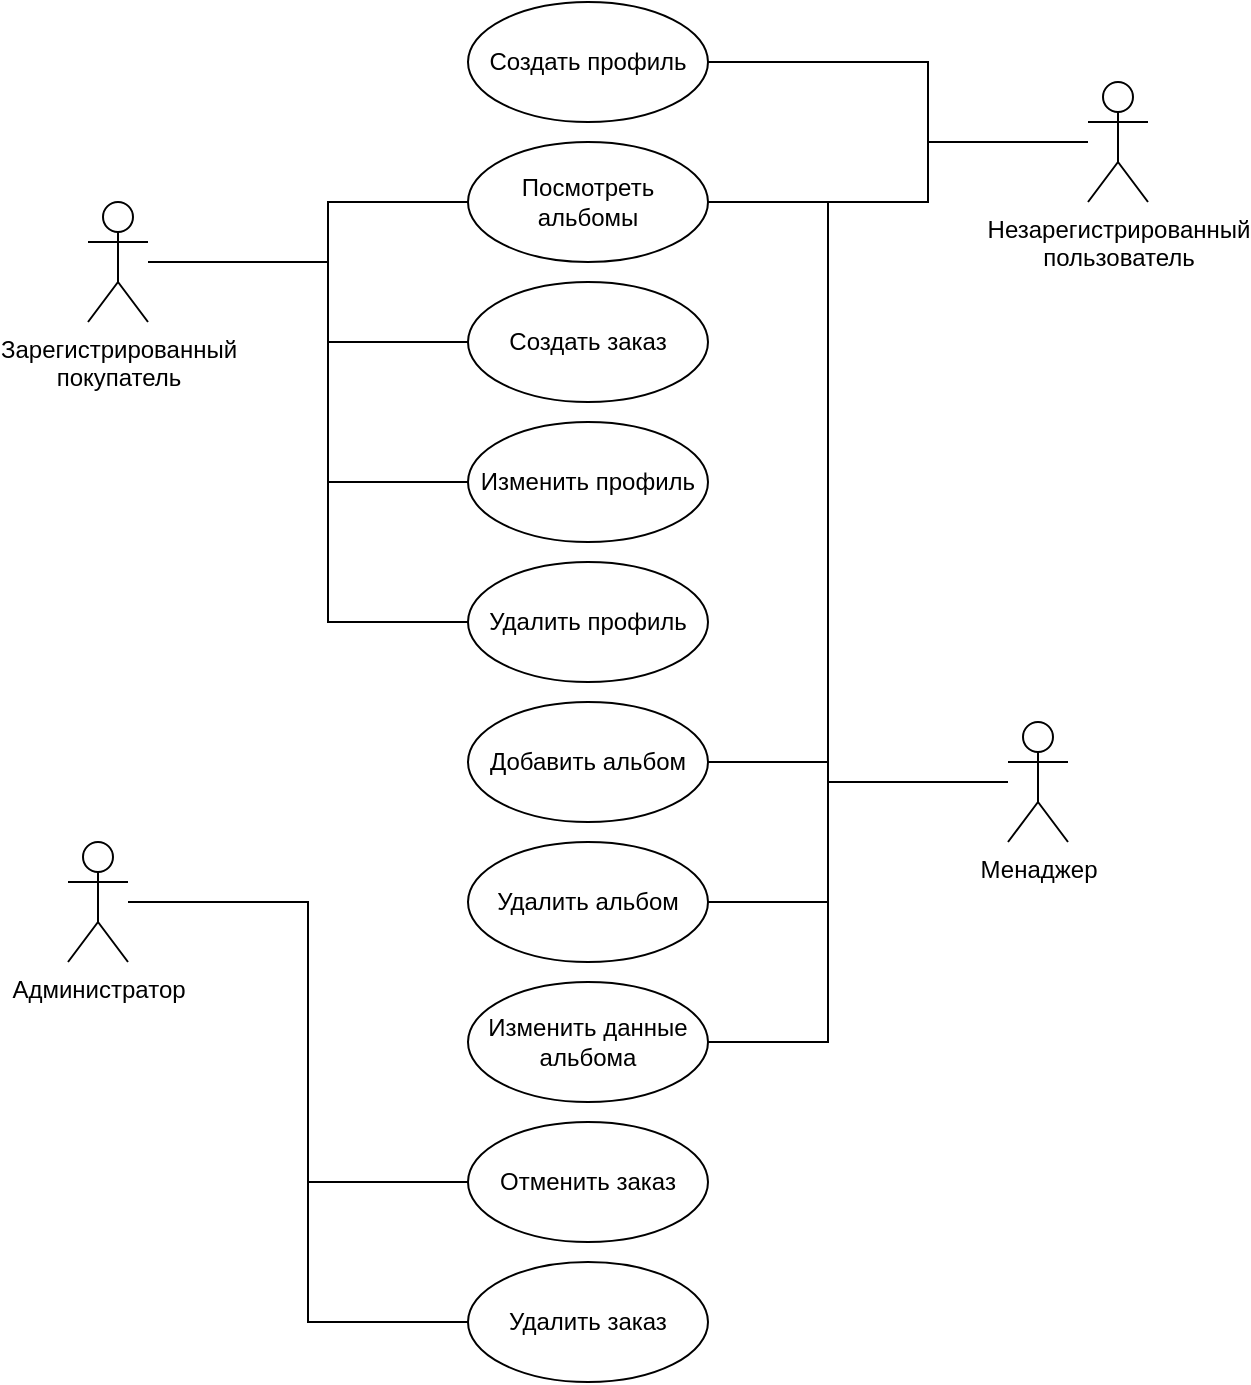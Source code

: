 <mxfile version="21.3.6" type="device">
  <diagram id="vNeGHsswX_2ydRDsQ9lT" name="Page-1">
    <mxGraphModel dx="893" dy="960" grid="1" gridSize="10" guides="1" tooltips="1" connect="1" arrows="1" fold="1" page="1" pageScale="1" pageWidth="827" pageHeight="1169" math="0" shadow="0">
      <root>
        <mxCell id="0" />
        <mxCell id="1" parent="0" />
        <mxCell id="ecuvbYBNx_Uaht5hqUlU-1" value="Зарегистрированный &lt;br&gt;покупатель" style="shape=umlActor;verticalLabelPosition=bottom;verticalAlign=top;html=1;outlineConnect=0;" parent="1" vertex="1">
          <mxGeometry x="190" y="150" width="30" height="60" as="geometry" />
        </mxCell>
        <mxCell id="HABaojzwpuREiPIzgGf9-35" style="edgeStyle=orthogonalEdgeStyle;rounded=0;orthogonalLoop=1;jettySize=auto;html=1;entryX=0;entryY=0.5;entryDx=0;entryDy=0;endArrow=none;endFill=0;" edge="1" parent="1" source="ecuvbYBNx_Uaht5hqUlU-2" target="HABaojzwpuREiPIzgGf9-30">
          <mxGeometry relative="1" as="geometry">
            <Array as="points">
              <mxPoint x="300" y="500" />
              <mxPoint x="300" y="710" />
            </Array>
          </mxGeometry>
        </mxCell>
        <mxCell id="ecuvbYBNx_Uaht5hqUlU-2" value="Администратор&lt;span id=&quot;docs-internal-guid-5f59d4e0-7fff-7d63-4823-62fbd755ea4f&quot;&gt;&lt;/span&gt;" style="shape=umlActor;verticalLabelPosition=bottom;verticalAlign=top;html=1;outlineConnect=0;" parent="1" vertex="1">
          <mxGeometry x="180" y="470" width="30" height="60" as="geometry" />
        </mxCell>
        <mxCell id="HABaojzwpuREiPIzgGf9-39" style="edgeStyle=orthogonalEdgeStyle;rounded=0;orthogonalLoop=1;jettySize=auto;html=1;entryX=1;entryY=0.5;entryDx=0;entryDy=0;endArrow=none;endFill=0;" edge="1" parent="1" source="KpZ7D37ulTLALfWw1-h7-3" target="HABaojzwpuREiPIzgGf9-27">
          <mxGeometry relative="1" as="geometry">
            <Array as="points">
              <mxPoint x="560" y="440" />
              <mxPoint x="560" y="430" />
            </Array>
          </mxGeometry>
        </mxCell>
        <mxCell id="KpZ7D37ulTLALfWw1-h7-3" value="Менаджер&lt;span id=&quot;docs-internal-guid-5f59d4e0-7fff-7d63-4823-62fbd755ea4f&quot;&gt;&lt;/span&gt;" style="shape=umlActor;verticalLabelPosition=bottom;verticalAlign=top;html=1;outlineConnect=0;" parent="1" vertex="1">
          <mxGeometry x="650" y="410" width="30" height="60" as="geometry" />
        </mxCell>
        <mxCell id="HABaojzwpuREiPIzgGf9-40" style="edgeStyle=orthogonalEdgeStyle;rounded=0;orthogonalLoop=1;jettySize=auto;html=1;exitX=1;exitY=0.5;exitDx=0;exitDy=0;endArrow=none;endFill=0;" edge="1" parent="1" source="KpZ7D37ulTLALfWw1-h7-8">
          <mxGeometry relative="1" as="geometry">
            <mxPoint x="650" y="440" as="targetPoint" />
            <Array as="points">
              <mxPoint x="560" y="500" />
              <mxPoint x="560" y="440" />
            </Array>
          </mxGeometry>
        </mxCell>
        <mxCell id="KpZ7D37ulTLALfWw1-h7-8" value="Удалить альбом" style="ellipse;whiteSpace=wrap;html=1;" parent="1" vertex="1">
          <mxGeometry x="380" y="470" width="120" height="60" as="geometry" />
        </mxCell>
        <mxCell id="HABaojzwpuREiPIzgGf9-8" style="edgeStyle=orthogonalEdgeStyle;rounded=0;orthogonalLoop=1;jettySize=auto;html=1;entryX=1;entryY=0.5;entryDx=0;entryDy=0;endArrow=none;endFill=0;" edge="1" parent="1" source="HABaojzwpuREiPIzgGf9-1" target="HABaojzwpuREiPIzgGf9-3">
          <mxGeometry relative="1" as="geometry">
            <Array as="points">
              <mxPoint x="610" y="120" />
              <mxPoint x="610" y="150" />
            </Array>
          </mxGeometry>
        </mxCell>
        <mxCell id="HABaojzwpuREiPIzgGf9-1" value="Незарегистрированный &lt;br&gt;пользователь&lt;span id=&quot;docs-internal-guid-5f59d4e0-7fff-7d63-4823-62fbd755ea4f&quot;&gt;&lt;/span&gt;" style="shape=umlActor;verticalLabelPosition=bottom;verticalAlign=top;html=1;outlineConnect=0;" vertex="1" parent="1">
          <mxGeometry x="690" y="90" width="30" height="60" as="geometry" />
        </mxCell>
        <mxCell id="HABaojzwpuREiPIzgGf9-22" style="edgeStyle=orthogonalEdgeStyle;rounded=0;orthogonalLoop=1;jettySize=auto;html=1;exitX=0;exitY=0.5;exitDx=0;exitDy=0;endArrow=none;endFill=0;" edge="1" parent="1" source="HABaojzwpuREiPIzgGf9-3" target="ecuvbYBNx_Uaht5hqUlU-1">
          <mxGeometry relative="1" as="geometry">
            <Array as="points">
              <mxPoint x="310" y="150" />
              <mxPoint x="310" y="180" />
            </Array>
          </mxGeometry>
        </mxCell>
        <mxCell id="HABaojzwpuREiPIzgGf9-42" style="edgeStyle=orthogonalEdgeStyle;rounded=0;orthogonalLoop=1;jettySize=auto;html=1;exitX=1;exitY=0.5;exitDx=0;exitDy=0;endArrow=none;endFill=0;" edge="1" parent="1" source="HABaojzwpuREiPIzgGf9-3">
          <mxGeometry relative="1" as="geometry">
            <mxPoint x="650" y="440" as="targetPoint" />
            <Array as="points">
              <mxPoint x="560" y="150" />
              <mxPoint x="560" y="440" />
            </Array>
          </mxGeometry>
        </mxCell>
        <mxCell id="HABaojzwpuREiPIzgGf9-3" value="Посмотреть альбомы" style="ellipse;whiteSpace=wrap;html=1;" vertex="1" parent="1">
          <mxGeometry x="380" y="120" width="120" height="60" as="geometry" />
        </mxCell>
        <mxCell id="HABaojzwpuREiPIzgGf9-24" style="edgeStyle=orthogonalEdgeStyle;rounded=0;orthogonalLoop=1;jettySize=auto;html=1;exitX=0;exitY=0.5;exitDx=0;exitDy=0;endArrow=none;endFill=0;" edge="1" parent="1" source="HABaojzwpuREiPIzgGf9-7">
          <mxGeometry relative="1" as="geometry">
            <mxPoint x="230" y="180" as="targetPoint" />
            <Array as="points">
              <mxPoint x="310" y="220" />
              <mxPoint x="310" y="180" />
            </Array>
          </mxGeometry>
        </mxCell>
        <mxCell id="HABaojzwpuREiPIzgGf9-7" value="Создать заказ" style="ellipse;whiteSpace=wrap;html=1;" vertex="1" parent="1">
          <mxGeometry x="380" y="190" width="120" height="60" as="geometry" />
        </mxCell>
        <mxCell id="HABaojzwpuREiPIzgGf9-41" style="edgeStyle=orthogonalEdgeStyle;rounded=0;orthogonalLoop=1;jettySize=auto;html=1;exitX=1;exitY=0.5;exitDx=0;exitDy=0;endArrow=none;endFill=0;" edge="1" parent="1" source="HABaojzwpuREiPIzgGf9-13">
          <mxGeometry relative="1" as="geometry">
            <mxPoint x="650" y="440" as="targetPoint" />
            <Array as="points">
              <mxPoint x="560" y="570" />
              <mxPoint x="560" y="440" />
            </Array>
          </mxGeometry>
        </mxCell>
        <mxCell id="HABaojzwpuREiPIzgGf9-13" value="Изменить данные альбома" style="ellipse;whiteSpace=wrap;html=1;" vertex="1" parent="1">
          <mxGeometry x="380" y="540" width="120" height="60" as="geometry" />
        </mxCell>
        <mxCell id="HABaojzwpuREiPIzgGf9-23" style="edgeStyle=orthogonalEdgeStyle;rounded=0;orthogonalLoop=1;jettySize=auto;html=1;exitX=1;exitY=0.5;exitDx=0;exitDy=0;endArrow=none;endFill=0;" edge="1" parent="1" source="HABaojzwpuREiPIzgGf9-15">
          <mxGeometry relative="1" as="geometry">
            <mxPoint x="690" y="120" as="targetPoint" />
            <Array as="points">
              <mxPoint x="610" y="80" />
              <mxPoint x="610" y="120" />
              <mxPoint x="640" y="120" />
            </Array>
          </mxGeometry>
        </mxCell>
        <mxCell id="HABaojzwpuREiPIzgGf9-15" value="Создать профиль" style="ellipse;whiteSpace=wrap;html=1;" vertex="1" parent="1">
          <mxGeometry x="380" y="50" width="120" height="60" as="geometry" />
        </mxCell>
        <mxCell id="HABaojzwpuREiPIzgGf9-25" style="edgeStyle=orthogonalEdgeStyle;rounded=0;orthogonalLoop=1;jettySize=auto;html=1;exitX=0;exitY=0.5;exitDx=0;exitDy=0;endArrow=none;endFill=0;" edge="1" parent="1" source="HABaojzwpuREiPIzgGf9-17">
          <mxGeometry relative="1" as="geometry">
            <mxPoint x="220" y="180" as="targetPoint" />
            <Array as="points">
              <mxPoint x="310" y="290" />
              <mxPoint x="310" y="180" />
            </Array>
          </mxGeometry>
        </mxCell>
        <mxCell id="HABaojzwpuREiPIzgGf9-17" value="Изменить профиль" style="ellipse;whiteSpace=wrap;html=1;" vertex="1" parent="1">
          <mxGeometry x="380" y="260" width="120" height="60" as="geometry" />
        </mxCell>
        <mxCell id="HABaojzwpuREiPIzgGf9-26" style="edgeStyle=orthogonalEdgeStyle;rounded=0;orthogonalLoop=1;jettySize=auto;html=1;exitX=0;exitY=0.5;exitDx=0;exitDy=0;endArrow=none;endFill=0;" edge="1" parent="1" source="HABaojzwpuREiPIzgGf9-18">
          <mxGeometry relative="1" as="geometry">
            <mxPoint x="220" y="180" as="targetPoint" />
            <Array as="points">
              <mxPoint x="310" y="360" />
              <mxPoint x="310" y="180" />
            </Array>
          </mxGeometry>
        </mxCell>
        <mxCell id="HABaojzwpuREiPIzgGf9-18" value="Удалить профиль" style="ellipse;whiteSpace=wrap;html=1;" vertex="1" parent="1">
          <mxGeometry x="380" y="330" width="120" height="60" as="geometry" />
        </mxCell>
        <mxCell id="HABaojzwpuREiPIzgGf9-27" value="Добавить альбом" style="ellipse;whiteSpace=wrap;html=1;" vertex="1" parent="1">
          <mxGeometry x="380" y="400" width="120" height="60" as="geometry" />
        </mxCell>
        <mxCell id="HABaojzwpuREiPIzgGf9-30" value="Удалить заказ" style="ellipse;whiteSpace=wrap;html=1;" vertex="1" parent="1">
          <mxGeometry x="380" y="680" width="120" height="60" as="geometry" />
        </mxCell>
        <mxCell id="HABaojzwpuREiPIzgGf9-36" style="edgeStyle=orthogonalEdgeStyle;rounded=0;orthogonalLoop=1;jettySize=auto;html=1;exitX=0;exitY=0.5;exitDx=0;exitDy=0;endArrow=none;endFill=0;" edge="1" parent="1" source="HABaojzwpuREiPIzgGf9-31">
          <mxGeometry relative="1" as="geometry">
            <mxPoint x="210.0" y="500" as="targetPoint" />
            <Array as="points">
              <mxPoint x="300" y="640" />
              <mxPoint x="300" y="500" />
            </Array>
          </mxGeometry>
        </mxCell>
        <mxCell id="HABaojzwpuREiPIzgGf9-31" value="Отменить заказ" style="ellipse;whiteSpace=wrap;html=1;" vertex="1" parent="1">
          <mxGeometry x="380" y="610" width="120" height="60" as="geometry" />
        </mxCell>
      </root>
    </mxGraphModel>
  </diagram>
</mxfile>
